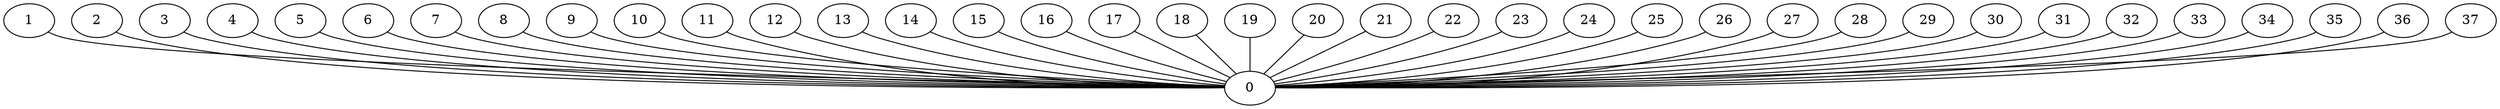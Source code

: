graph G {
0;
1;
2;
3;
4;
5;
6;
7;
8;
9;
10;
11;
12;
13;
14;
15;
16;
17;
18;
19;
20;
21;
22;
23;
24;
25;
26;
27;
28;
29;
30;
31;
32;
33;
34;
35;
36;
37;
2--0 ;
1--0 ;
3--0 ;
4--0 ;
6--0 ;
5--0 ;
9--0 ;
8--0 ;
7--0 ;
10--0 ;
11--0 ;
13--0 ;
12--0 ;
15--0 ;
14--0 ;
17--0 ;
16--0 ;
18--0 ;
19--0 ;
20--0 ;
21--0 ;
24--0 ;
23--0 ;
22--0 ;
26--0 ;
25--0 ;
28--0 ;
27--0 ;
29--0 ;
30--0 ;
32--0 ;
31--0 ;
33--0 ;
34--0 ;
35--0 ;
36--0 ;
37--0 ;
}
